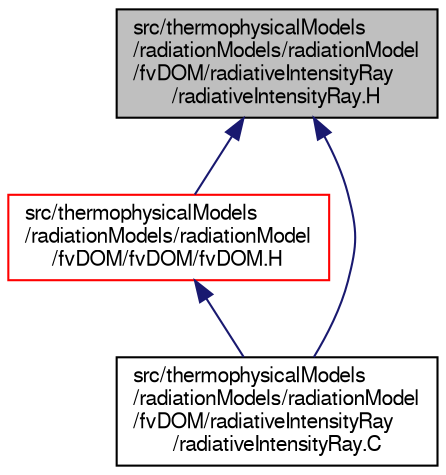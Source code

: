 digraph "src/thermophysicalModels/radiationModels/radiationModel/fvDOM/radiativeIntensityRay/radiativeIntensityRay.H"
{
  bgcolor="transparent";
  edge [fontname="FreeSans",fontsize="10",labelfontname="FreeSans",labelfontsize="10"];
  node [fontname="FreeSans",fontsize="10",shape=record];
  Node305 [label="src/thermophysicalModels\l/radiationModels/radiationModel\l/fvDOM/radiativeIntensityRay\l/radiativeIntensityRay.H",height=0.2,width=0.4,color="black", fillcolor="grey75", style="filled", fontcolor="black"];
  Node305 -> Node306 [dir="back",color="midnightblue",fontsize="10",style="solid",fontname="FreeSans"];
  Node306 [label="src/thermophysicalModels\l/radiationModels/radiationModel\l/fvDOM/fvDOM/fvDOM.H",height=0.2,width=0.4,color="red",URL="$a15974.html"];
  Node306 -> Node310 [dir="back",color="midnightblue",fontsize="10",style="solid",fontname="FreeSans"];
  Node310 [label="src/thermophysicalModels\l/radiationModels/radiationModel\l/fvDOM/radiativeIntensityRay\l/radiativeIntensityRay.C",height=0.2,width=0.4,color="black",URL="$a15980.html"];
  Node305 -> Node310 [dir="back",color="midnightblue",fontsize="10",style="solid",fontname="FreeSans"];
}

